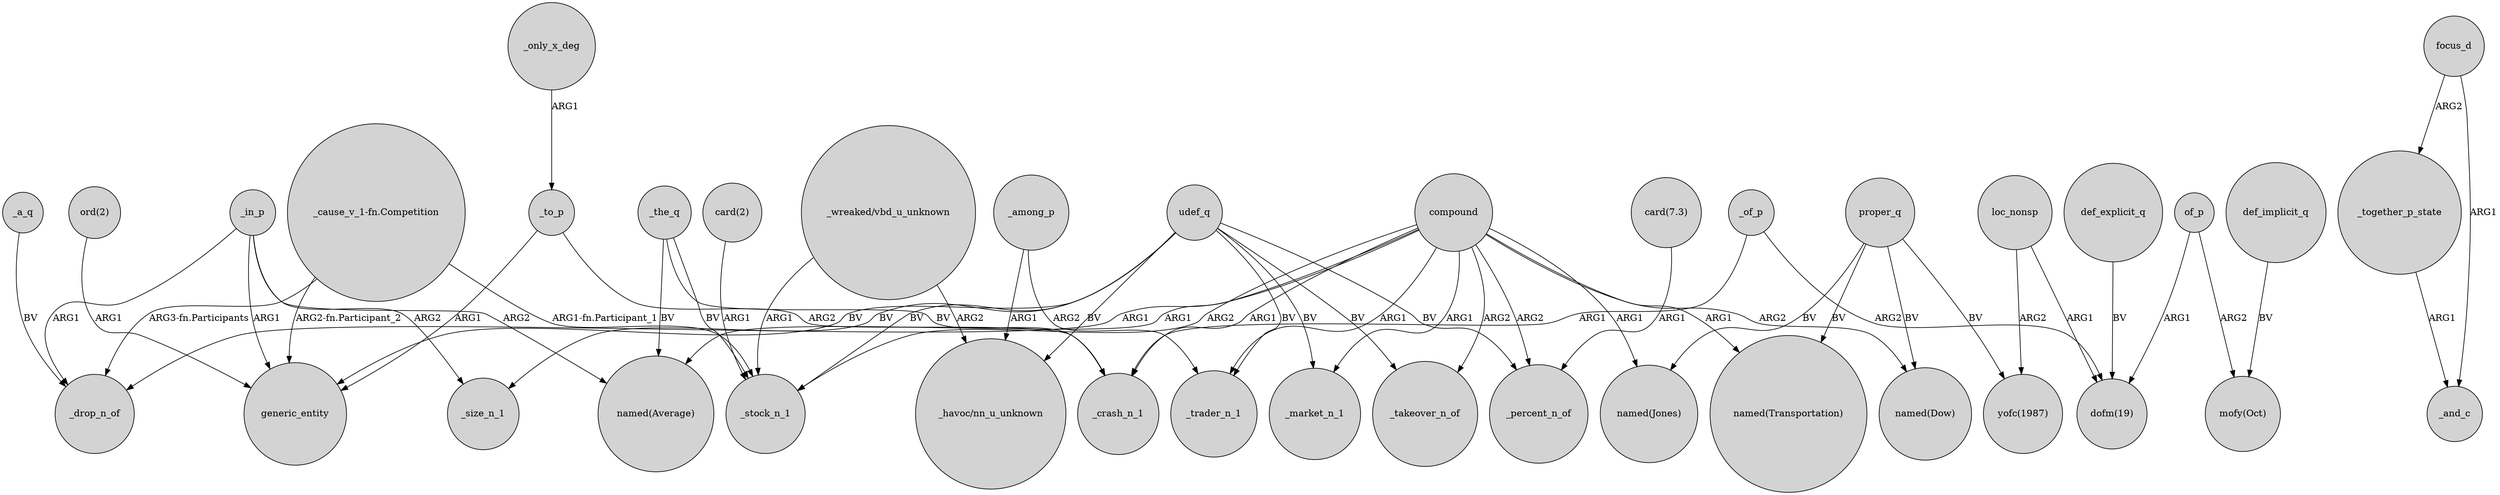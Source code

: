 digraph {
	node [shape=circle style=filled]
	udef_q -> _size_n_1 [label=BV]
	compound -> "named(Transportation)" [label=ARG1]
	udef_q -> _market_n_1 [label=BV]
	"card(2)" -> _stock_n_1 [label=ARG1]
	compound -> "named(Jones)" [label=ARG1]
	_together_p_state -> _and_c [label=ARG1]
	compound -> _trader_n_1 [label=ARG1]
	of_p -> "mofy(Oct)" [label=ARG2]
	"_cause_v_1-fn.Competition" -> generic_entity [label="ARG2-fn.Participant_2"]
	"_wreaked/vbd_u_unknown" -> _stock_n_1 [label=ARG1]
	"_wreaked/vbd_u_unknown" -> "_havoc/nn_u_unknown" [label=ARG2]
	"_cause_v_1-fn.Competition" -> _drop_n_of [label="ARG3-fn.Participants"]
	of_p -> "dofm(19)" [label=ARG1]
	_the_q -> _crash_n_1 [label=BV]
	udef_q -> generic_entity [label=BV]
	_only_x_deg -> _to_p [label=ARG1]
	_in_p -> generic_entity [label=ARG1]
	udef_q -> _takeover_n_of [label=BV]
	udef_q -> _trader_n_1 [label=BV]
	_the_q -> _stock_n_1 [label=BV]
	udef_q -> _stock_n_1 [label=BV]
	_of_p -> "dofm(19)" [label=ARG2]
	udef_q -> _percent_n_of [label=BV]
	_among_p -> _trader_n_1 [label=ARG2]
	compound -> _crash_n_1 [label=ARG1]
	_to_p -> generic_entity [label=ARG1]
	proper_q -> "yofc(1987)" [label=BV]
	proper_q -> "named(Transportation)" [label=BV]
	compound -> _stock_n_1 [label=ARG2]
	compound -> _percent_n_of [label=ARG2]
	_the_q -> "named(Average)" [label=BV]
	focus_d -> _and_c [label=ARG1]
	proper_q -> "named(Jones)" [label=BV]
	_a_q -> _drop_n_of [label=BV]
	proper_q -> "named(Dow)" [label=BV]
	"ord(2)" -> generic_entity [label=ARG1]
	_to_p -> _crash_n_1 [label=ARG2]
	compound -> "named(Average)" [label=ARG1]
	def_implicit_q -> "mofy(Oct)" [label=BV]
	_in_p -> _drop_n_of [label=ARG1]
	compound -> "named(Dow)" [label=ARG2]
	udef_q -> "_havoc/nn_u_unknown" [label=BV]
	_in_p -> _size_n_1 [label=ARG2]
	_of_p -> _crash_n_1 [label=ARG1]
	compound -> _takeover_n_of [label=ARG2]
	compound -> _market_n_1 [label=ARG1]
	focus_d -> _together_p_state [label=ARG2]
	loc_nonsp -> "yofc(1987)" [label=ARG2]
	"_cause_v_1-fn.Competition" -> _stock_n_1 [label="ARG1-fn.Participant_1"]
	compound -> _drop_n_of [label=ARG1]
	def_explicit_q -> "dofm(19)" [label=BV]
	_in_p -> "named(Average)" [label=ARG2]
	loc_nonsp -> "dofm(19)" [label=ARG1]
	_among_p -> "_havoc/nn_u_unknown" [label=ARG1]
	"card(7.3)" -> _percent_n_of [label=ARG1]
}

